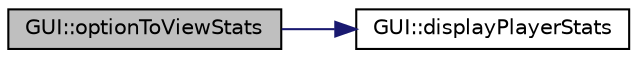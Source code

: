 digraph "GUI::optionToViewStats"
{
 // INTERACTIVE_SVG=YES
 // LATEX_PDF_SIZE
  edge [fontname="Helvetica",fontsize="10",labelfontname="Helvetica",labelfontsize="10"];
  node [fontname="Helvetica",fontsize="10",shape=record];
  rankdir="LR";
  Node1 [label="GUI::optionToViewStats",height=0.2,width=0.4,color="black", fillcolor="grey75", style="filled", fontcolor="black",tooltip="Displays the menu to view player stats."];
  Node1 -> Node2 [color="midnightblue",fontsize="10",style="solid",fontname="Helvetica"];
  Node2 [label="GUI::displayPlayerStats",height=0.2,width=0.4,color="black", fillcolor="white", style="filled",URL="$class_g_u_i.html#a87d629d180139474a648efe907a68ba0",tooltip="Displays the winner of the game."];
}
